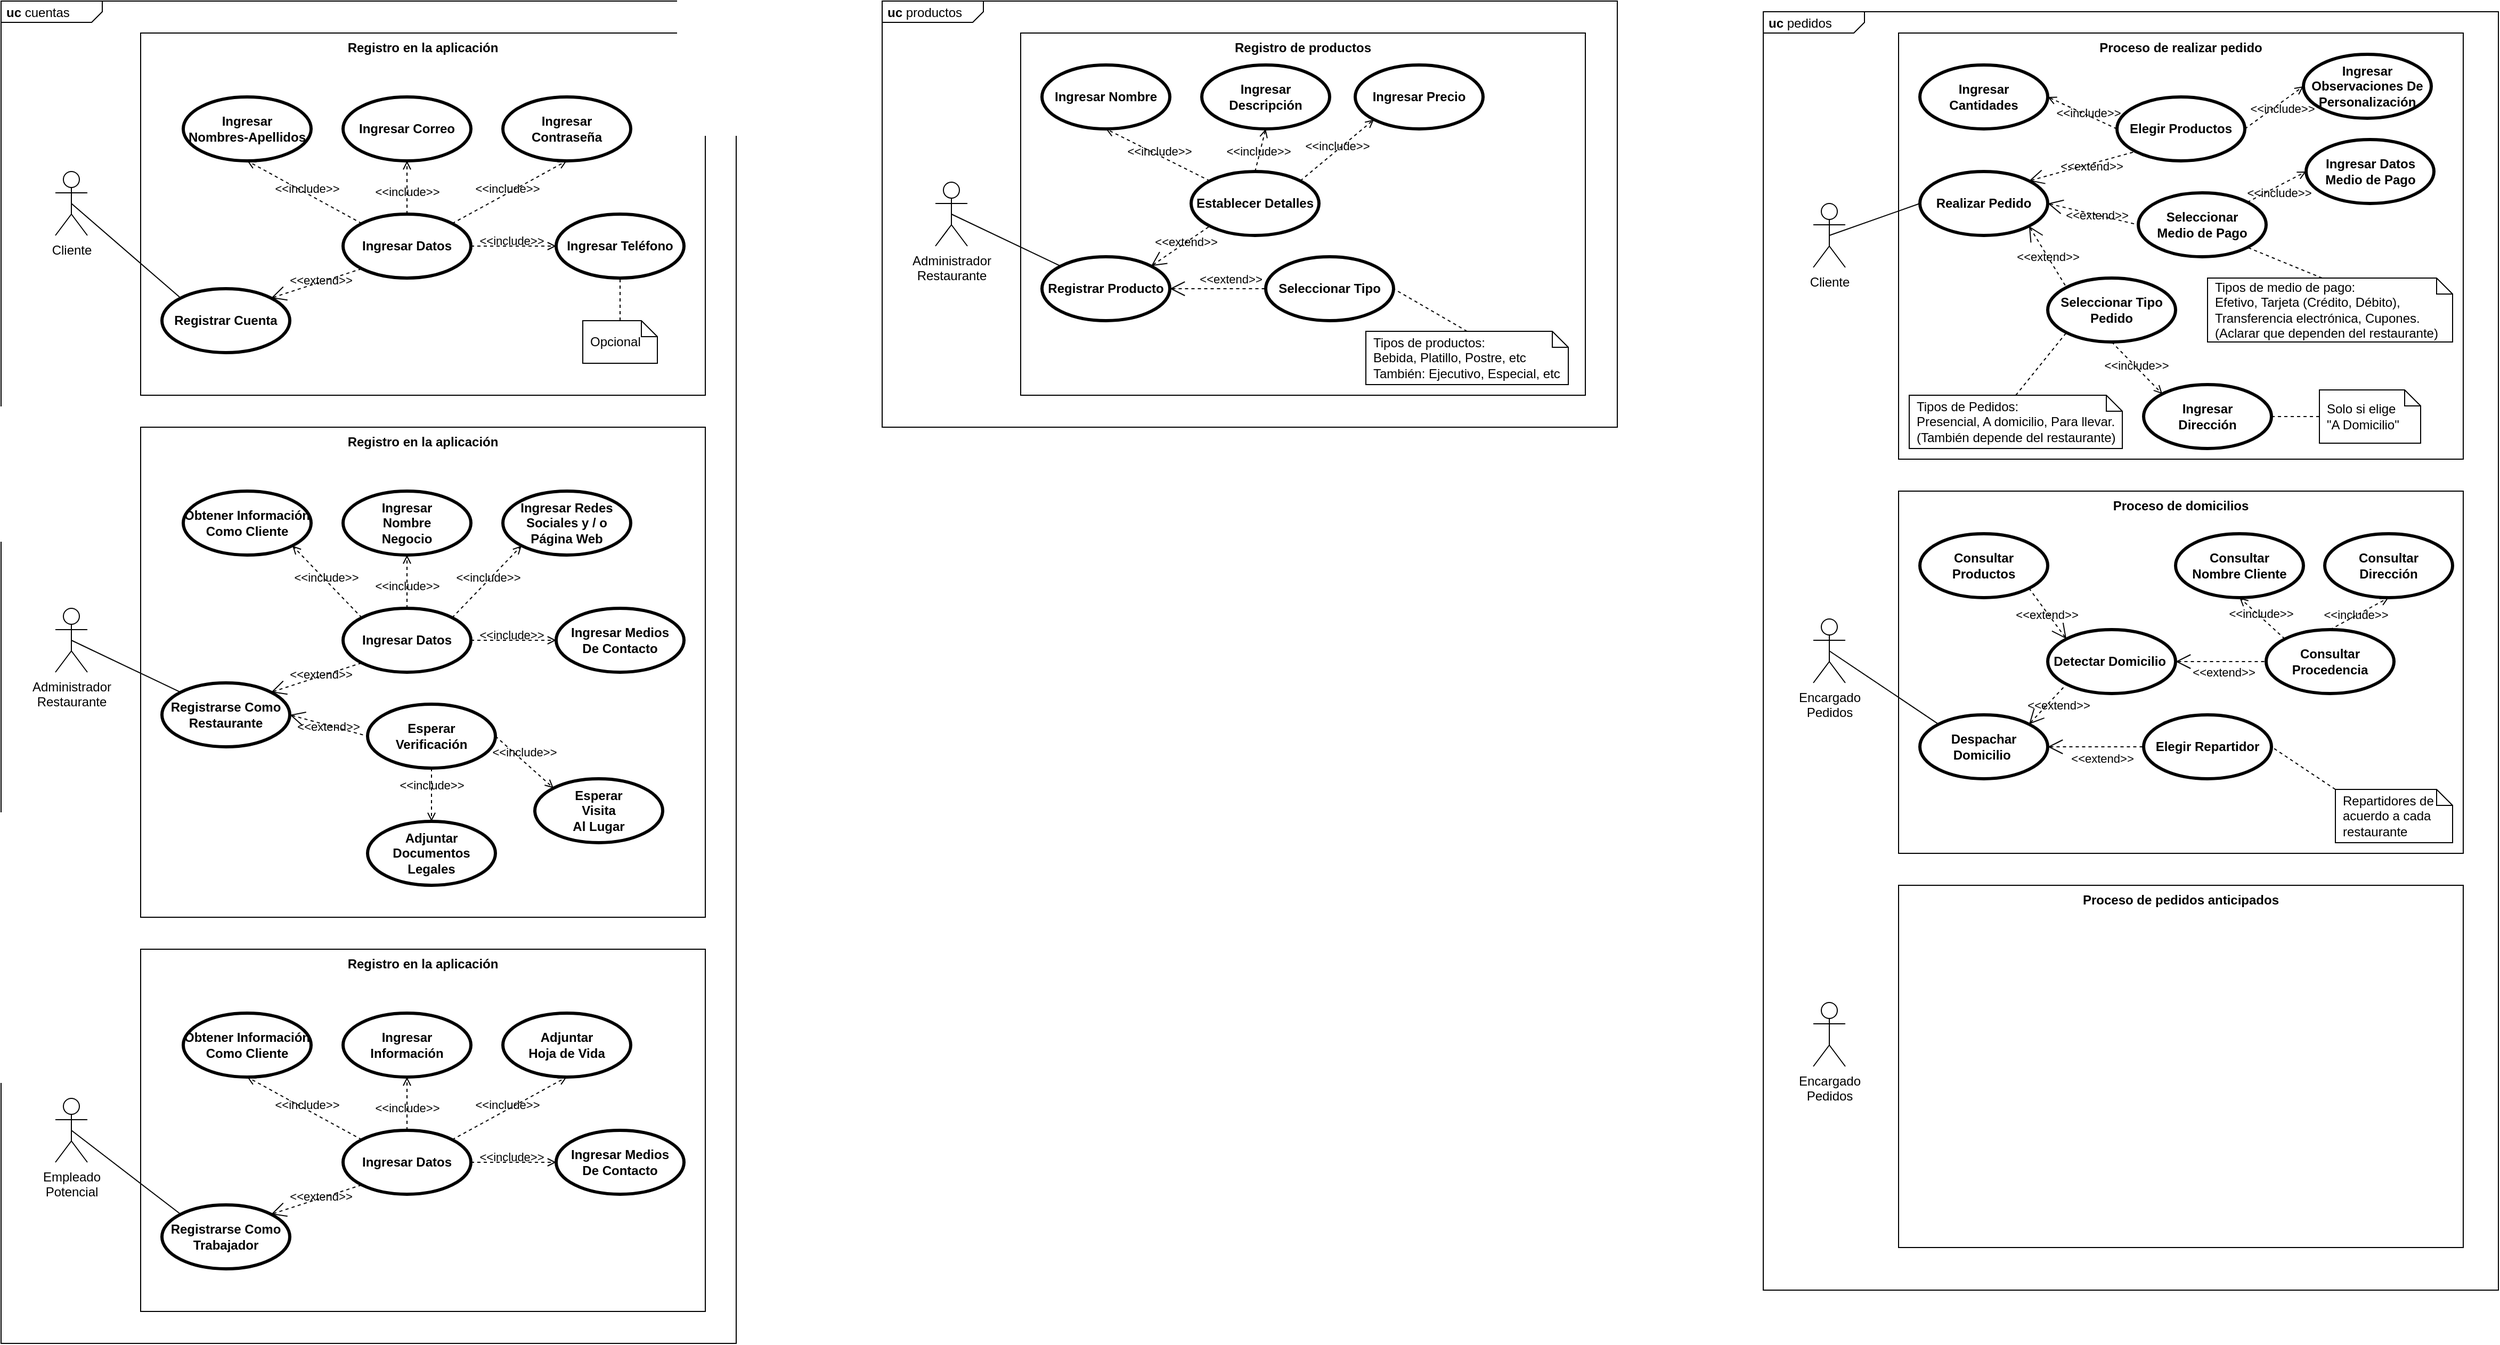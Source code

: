 <mxfile version="14.6.6" type="github">
  <diagram id="1xsWs5C1Qi4gCplDLGIl" name="Page-1">
    <mxGraphModel dx="1483" dy="783" grid="1" gridSize="10" guides="1" tooltips="1" connect="1" arrows="1" fold="1" page="1" pageScale="1" pageWidth="827" pageHeight="1169" math="0" shadow="0">
      <root>
        <mxCell id="0" />
        <mxCell id="1" parent="0" />
        <mxCell id="r5rehumyS8rX1PXewX2W-1" value="&lt;p style=&quot;margin: 0px ; margin-top: 4px ; margin-left: 5px ; text-align: left&quot;&gt;&lt;b&gt;uc&lt;/b&gt;&amp;nbsp;productos&lt;/p&gt;" style="html=1;shape=mxgraph.sysml.package;overflow=fill;labelX=95;align=left;spacingLeft=5;verticalAlign=top;spacingTop=-3;" parent="1" vertex="1">
          <mxGeometry x="896" y="80" width="690" height="400" as="geometry" />
        </mxCell>
        <mxCell id="r5rehumyS8rX1PXewX2W-2" value="Registro de productos" style="shape=rect;html=1;verticalAlign=top;fontStyle=1;whiteSpace=wrap;align=center;" parent="1" vertex="1">
          <mxGeometry x="1026" y="110" width="530" height="340" as="geometry" />
        </mxCell>
        <mxCell id="r5rehumyS8rX1PXewX2W-3" value="Administrador&lt;br&gt;Restaurante" style="shape=umlActor;html=1;verticalLabelPosition=bottom;verticalAlign=top;align=center;" parent="1" vertex="1">
          <mxGeometry x="946" y="250" width="30" height="60" as="geometry" />
        </mxCell>
        <mxCell id="r5rehumyS8rX1PXewX2W-4" value="Registrar Producto" style="shape=ellipse;html=1;strokeWidth=3;fontStyle=1;whiteSpace=wrap;align=center;perimeter=ellipsePerimeter;" parent="1" vertex="1">
          <mxGeometry x="1046" y="320" width="120" height="60" as="geometry" />
        </mxCell>
        <mxCell id="r5rehumyS8rX1PXewX2W-5" value="" style="edgeStyle=none;html=1;endArrow=none;verticalAlign=bottom;exitX=0;exitY=0;exitDx=0;exitDy=0;entryX=0.5;entryY=0.5;entryDx=0;entryDy=0;entryPerimeter=0;" parent="1" source="r5rehumyS8rX1PXewX2W-4" target="r5rehumyS8rX1PXewX2W-3" edge="1">
          <mxGeometry width="160" relative="1" as="geometry">
            <mxPoint x="1136" y="300" as="sourcePoint" />
            <mxPoint x="1296" y="300" as="targetPoint" />
          </mxGeometry>
        </mxCell>
        <mxCell id="r5rehumyS8rX1PXewX2W-6" value="Establecer Detalles" style="shape=ellipse;html=1;strokeWidth=3;fontStyle=1;whiteSpace=wrap;align=center;perimeter=ellipsePerimeter;" parent="1" vertex="1">
          <mxGeometry x="1186" y="240" width="120" height="60" as="geometry" />
        </mxCell>
        <mxCell id="r5rehumyS8rX1PXewX2W-7" value="Ingresar Nombre" style="shape=ellipse;html=1;strokeWidth=3;fontStyle=1;whiteSpace=wrap;align=center;perimeter=ellipsePerimeter;" parent="1" vertex="1">
          <mxGeometry x="1046" y="140" width="120" height="60" as="geometry" />
        </mxCell>
        <mxCell id="r5rehumyS8rX1PXewX2W-8" value="Ingresar Precio" style="shape=ellipse;html=1;strokeWidth=3;fontStyle=1;whiteSpace=wrap;align=center;perimeter=ellipsePerimeter;" parent="1" vertex="1">
          <mxGeometry x="1340" y="140" width="120" height="60" as="geometry" />
        </mxCell>
        <mxCell id="r5rehumyS8rX1PXewX2W-9" value="Ingresar&lt;br&gt;Descripción" style="shape=ellipse;html=1;strokeWidth=3;fontStyle=1;whiteSpace=wrap;align=center;perimeter=ellipsePerimeter;" parent="1" vertex="1">
          <mxGeometry x="1196" y="140" width="120" height="60" as="geometry" />
        </mxCell>
        <mxCell id="r5rehumyS8rX1PXewX2W-13" value="&amp;lt;&amp;lt;include&amp;gt;&amp;gt;" style="edgeStyle=none;html=1;endArrow=open;verticalAlign=bottom;dashed=1;labelBackgroundColor=none;entryX=0.5;entryY=1;entryDx=0;entryDy=0;exitX=0;exitY=0;exitDx=0;exitDy=0;" parent="1" source="r5rehumyS8rX1PXewX2W-6" target="r5rehumyS8rX1PXewX2W-7" edge="1">
          <mxGeometry x="-0.066" y="4" width="160" relative="1" as="geometry">
            <mxPoint x="1136" y="300" as="sourcePoint" />
            <mxPoint x="1296" y="300" as="targetPoint" />
            <mxPoint as="offset" />
          </mxGeometry>
        </mxCell>
        <mxCell id="r5rehumyS8rX1PXewX2W-14" value="&amp;lt;&amp;lt;include&amp;gt;&amp;gt;" style="edgeStyle=none;html=1;endArrow=open;verticalAlign=bottom;dashed=1;labelBackgroundColor=none;entryX=0.5;entryY=1;entryDx=0;entryDy=0;exitX=0.5;exitY=0;exitDx=0;exitDy=0;" parent="1" source="r5rehumyS8rX1PXewX2W-6" target="r5rehumyS8rX1PXewX2W-9" edge="1">
          <mxGeometry x="-0.5" width="160" relative="1" as="geometry">
            <mxPoint x="1213.574" y="258.787" as="sourcePoint" />
            <mxPoint x="1116" y="210" as="targetPoint" />
            <mxPoint as="offset" />
          </mxGeometry>
        </mxCell>
        <mxCell id="r5rehumyS8rX1PXewX2W-15" value="&amp;lt;&amp;lt;include&amp;gt;&amp;gt;" style="edgeStyle=none;html=1;endArrow=open;verticalAlign=bottom;dashed=1;labelBackgroundColor=none;exitX=1;exitY=0;exitDx=0;exitDy=0;entryX=0;entryY=1;entryDx=0;entryDy=0;" parent="1" source="r5rehumyS8rX1PXewX2W-6" target="r5rehumyS8rX1PXewX2W-8" edge="1">
          <mxGeometry x="-0.066" y="-4" width="160" relative="1" as="geometry">
            <mxPoint x="1256" y="250" as="sourcePoint" />
            <mxPoint x="1256" y="210" as="targetPoint" />
            <mxPoint as="offset" />
          </mxGeometry>
        </mxCell>
        <mxCell id="r5rehumyS8rX1PXewX2W-16" value="&amp;lt;&amp;lt;extend&amp;gt;&amp;gt;" style="edgeStyle=none;html=1;startArrow=open;endArrow=none;startSize=12;verticalAlign=bottom;dashed=1;labelBackgroundColor=none;exitX=1;exitY=0;exitDx=0;exitDy=0;entryX=0;entryY=1;entryDx=0;entryDy=0;" parent="1" source="r5rehumyS8rX1PXewX2W-4" target="r5rehumyS8rX1PXewX2W-6" edge="1">
          <mxGeometry x="0.035" y="-7" width="160" relative="1" as="geometry">
            <mxPoint x="1136" y="300" as="sourcePoint" />
            <mxPoint x="1296" y="300" as="targetPoint" />
            <mxPoint as="offset" />
          </mxGeometry>
        </mxCell>
        <mxCell id="r5rehumyS8rX1PXewX2W-17" value="Seleccionar Tipo" style="shape=ellipse;html=1;strokeWidth=3;fontStyle=1;whiteSpace=wrap;align=center;perimeter=ellipsePerimeter;" parent="1" vertex="1">
          <mxGeometry x="1256" y="320" width="120" height="60" as="geometry" />
        </mxCell>
        <mxCell id="r5rehumyS8rX1PXewX2W-20" value="Tipos de productos:&#xa;Bebida, Platillo, Postre, etc&#xa;También: Ejecutivo, Especial, etc" style="shape=note;size=15;spacingLeft=5;align=left;whiteSpace=wrap;" parent="1" vertex="1">
          <mxGeometry x="1350" y="390" width="190" height="50" as="geometry" />
        </mxCell>
        <mxCell id="r5rehumyS8rX1PXewX2W-22" value="" style="edgeStyle=none;html=1;endArrow=none;rounded=0;labelBackgroundColor=none;dashed=1;exitX=0.5;exitY=0;entryX=1;entryY=0.5;entryDx=0;entryDy=0;exitDx=0;exitDy=0;exitPerimeter=0;" parent="1" source="r5rehumyS8rX1PXewX2W-20" target="r5rehumyS8rX1PXewX2W-17" edge="1">
          <mxGeometry relative="1" as="geometry">
            <mxPoint x="1376" y="440" as="targetPoint" />
          </mxGeometry>
        </mxCell>
        <mxCell id="r5rehumyS8rX1PXewX2W-27" value="&amp;lt;&amp;lt;extend&amp;gt;&amp;gt;" style="edgeStyle=none;html=1;startArrow=open;endArrow=none;startSize=12;verticalAlign=bottom;dashed=1;labelBackgroundColor=none;exitX=1;exitY=0.5;exitDx=0;exitDy=0;entryX=0;entryY=0.5;entryDx=0;entryDy=0;" parent="1" source="r5rehumyS8rX1PXewX2W-4" target="r5rehumyS8rX1PXewX2W-17" edge="1">
          <mxGeometry x="0.25" width="160" relative="1" as="geometry">
            <mxPoint x="1136" y="300" as="sourcePoint" />
            <mxPoint x="1296" y="300" as="targetPoint" />
            <mxPoint as="offset" />
          </mxGeometry>
        </mxCell>
        <mxCell id="-RLH_IuoiYfBiZFLVVhZ-1" value="&lt;p style=&quot;margin: 0px ; margin-top: 4px ; margin-left: 5px ; text-align: left&quot;&gt;&lt;b&gt;uc&lt;/b&gt;&amp;nbsp;pedidos&lt;/p&gt;" style="html=1;shape=mxgraph.sysml.package;overflow=fill;labelX=95;align=left;spacingLeft=5;verticalAlign=top;spacingTop=-3;" parent="1" vertex="1">
          <mxGeometry x="1723" y="90" width="690" height="1200" as="geometry" />
        </mxCell>
        <mxCell id="-RLH_IuoiYfBiZFLVVhZ-2" value="Proceso de domicilios" style="shape=rect;html=1;verticalAlign=top;fontStyle=1;whiteSpace=wrap;align=center;" parent="1" vertex="1">
          <mxGeometry x="1850" y="540" width="530" height="340" as="geometry" />
        </mxCell>
        <mxCell id="-RLH_IuoiYfBiZFLVVhZ-3" value="Encargado&lt;br&gt;Pedidos" style="shape=umlActor;html=1;verticalLabelPosition=bottom;verticalAlign=top;align=center;" parent="1" vertex="1">
          <mxGeometry x="1770" y="660" width="30" height="60" as="geometry" />
        </mxCell>
        <mxCell id="-RLH_IuoiYfBiZFLVVhZ-4" value="Despachar Domicilio&amp;nbsp;" style="shape=ellipse;html=1;strokeWidth=3;fontStyle=1;whiteSpace=wrap;align=center;perimeter=ellipsePerimeter;" parent="1" vertex="1">
          <mxGeometry x="1870" y="750" width="120" height="60" as="geometry" />
        </mxCell>
        <mxCell id="-RLH_IuoiYfBiZFLVVhZ-5" value="" style="edgeStyle=none;html=1;endArrow=none;verticalAlign=bottom;exitX=0;exitY=0;exitDx=0;exitDy=0;entryX=0.5;entryY=0.5;entryDx=0;entryDy=0;entryPerimeter=0;" parent="1" source="-RLH_IuoiYfBiZFLVVhZ-4" target="-RLH_IuoiYfBiZFLVVhZ-3" edge="1">
          <mxGeometry width="160" relative="1" as="geometry">
            <mxPoint x="1960" y="730" as="sourcePoint" />
            <mxPoint x="2120" y="730" as="targetPoint" />
          </mxGeometry>
        </mxCell>
        <mxCell id="-RLH_IuoiYfBiZFLVVhZ-6" value="Consultar&lt;br&gt;Procedencia" style="shape=ellipse;html=1;strokeWidth=3;fontStyle=1;whiteSpace=wrap;align=center;perimeter=ellipsePerimeter;" parent="1" vertex="1">
          <mxGeometry x="2195" y="670" width="120" height="60" as="geometry" />
        </mxCell>
        <mxCell id="-RLH_IuoiYfBiZFLVVhZ-7" value="Consultar &lt;br&gt;Nombre Cliente" style="shape=ellipse;html=1;strokeWidth=3;fontStyle=1;whiteSpace=wrap;align=center;perimeter=ellipsePerimeter;" parent="1" vertex="1">
          <mxGeometry x="2110" y="580" width="120" height="60" as="geometry" />
        </mxCell>
        <mxCell id="-RLH_IuoiYfBiZFLVVhZ-9" value="Consultar&lt;br&gt;Dirección" style="shape=ellipse;html=1;strokeWidth=3;fontStyle=1;whiteSpace=wrap;align=center;perimeter=ellipsePerimeter;" parent="1" vertex="1">
          <mxGeometry x="2250" y="580" width="120" height="60" as="geometry" />
        </mxCell>
        <mxCell id="-RLH_IuoiYfBiZFLVVhZ-10" value="&amp;lt;&amp;lt;include&amp;gt;&amp;gt;" style="edgeStyle=none;html=1;endArrow=open;verticalAlign=bottom;dashed=1;labelBackgroundColor=none;entryX=0.5;entryY=1;entryDx=0;entryDy=0;exitX=0;exitY=0;exitDx=0;exitDy=0;" parent="1" source="-RLH_IuoiYfBiZFLVVhZ-6" target="-RLH_IuoiYfBiZFLVVhZ-7" edge="1">
          <mxGeometry x="-0.066" y="4" width="160" relative="1" as="geometry">
            <mxPoint x="1960" y="730" as="sourcePoint" />
            <mxPoint x="2120" y="730" as="targetPoint" />
            <mxPoint as="offset" />
          </mxGeometry>
        </mxCell>
        <mxCell id="-RLH_IuoiYfBiZFLVVhZ-11" value="&amp;lt;&amp;lt;include&amp;gt;&amp;gt;" style="edgeStyle=none;html=1;endArrow=open;verticalAlign=bottom;dashed=1;labelBackgroundColor=none;entryX=0.5;entryY=1;entryDx=0;entryDy=0;exitX=0.5;exitY=0;exitDx=0;exitDy=0;" parent="1" source="-RLH_IuoiYfBiZFLVVhZ-6" target="-RLH_IuoiYfBiZFLVVhZ-9" edge="1">
          <mxGeometry x="-0.232" y="-7" width="160" relative="1" as="geometry">
            <mxPoint x="2037.574" y="688.787" as="sourcePoint" />
            <mxPoint x="1940" y="640" as="targetPoint" />
            <mxPoint as="offset" />
          </mxGeometry>
        </mxCell>
        <mxCell id="-RLH_IuoiYfBiZFLVVhZ-13" value="&amp;lt;&amp;lt;extend&amp;gt;&amp;gt;" style="edgeStyle=none;html=1;startArrow=open;endArrow=none;startSize=12;verticalAlign=bottom;dashed=1;labelBackgroundColor=none;exitX=1;exitY=0.5;exitDx=0;exitDy=0;entryX=0;entryY=0.5;entryDx=0;entryDy=0;" parent="1" source="-RLH_IuoiYfBiZFLVVhZ-18" target="-RLH_IuoiYfBiZFLVVhZ-6" edge="1">
          <mxGeometry x="0.055" y="-19" width="160" relative="1" as="geometry">
            <mxPoint x="1960" y="730" as="sourcePoint" />
            <mxPoint x="2120" y="730" as="targetPoint" />
            <mxPoint as="offset" />
          </mxGeometry>
        </mxCell>
        <mxCell id="-RLH_IuoiYfBiZFLVVhZ-14" value="Elegir Repartidor" style="shape=ellipse;html=1;strokeWidth=3;fontStyle=1;whiteSpace=wrap;align=center;perimeter=ellipsePerimeter;" parent="1" vertex="1">
          <mxGeometry x="2080" y="750" width="120" height="60" as="geometry" />
        </mxCell>
        <mxCell id="-RLH_IuoiYfBiZFLVVhZ-15" value="Repartidores de &#xa;acuerdo a cada restaurante" style="shape=note;size=15;spacingLeft=5;align=left;whiteSpace=wrap;" parent="1" vertex="1">
          <mxGeometry x="2260" y="820" width="110" height="50" as="geometry" />
        </mxCell>
        <mxCell id="-RLH_IuoiYfBiZFLVVhZ-16" value="" style="edgeStyle=none;html=1;endArrow=none;rounded=0;labelBackgroundColor=none;dashed=1;exitX=0;exitY=0;entryX=1;entryY=0.5;entryDx=0;entryDy=0;exitDx=0;exitDy=0;exitPerimeter=0;" parent="1" source="-RLH_IuoiYfBiZFLVVhZ-15" target="-RLH_IuoiYfBiZFLVVhZ-14" edge="1">
          <mxGeometry relative="1" as="geometry">
            <mxPoint x="2200" y="870" as="targetPoint" />
          </mxGeometry>
        </mxCell>
        <mxCell id="-RLH_IuoiYfBiZFLVVhZ-17" value="&amp;lt;&amp;lt;extend&amp;gt;&amp;gt;" style="edgeStyle=none;html=1;startArrow=open;endArrow=none;startSize=12;verticalAlign=bottom;dashed=1;labelBackgroundColor=none;exitX=1;exitY=0.5;exitDx=0;exitDy=0;entryX=0;entryY=0.5;entryDx=0;entryDy=0;" parent="1" source="-RLH_IuoiYfBiZFLVVhZ-4" target="-RLH_IuoiYfBiZFLVVhZ-14" edge="1">
          <mxGeometry x="0.111" y="-20" width="160" relative="1" as="geometry">
            <mxPoint x="1960" y="730" as="sourcePoint" />
            <mxPoint x="2120" y="730" as="targetPoint" />
            <mxPoint x="1" as="offset" />
          </mxGeometry>
        </mxCell>
        <mxCell id="-RLH_IuoiYfBiZFLVVhZ-18" value="Detectar Domicilio&amp;nbsp;" style="shape=ellipse;html=1;strokeWidth=3;fontStyle=1;whiteSpace=wrap;align=center;perimeter=ellipsePerimeter;" parent="1" vertex="1">
          <mxGeometry x="1990" y="670" width="120" height="60" as="geometry" />
        </mxCell>
        <mxCell id="-RLH_IuoiYfBiZFLVVhZ-20" value="&amp;lt;&amp;lt;extend&amp;gt;&amp;gt;" style="edgeStyle=none;html=1;startArrow=open;endArrow=none;startSize=12;verticalAlign=bottom;dashed=1;labelBackgroundColor=none;exitX=1;exitY=0;exitDx=0;exitDy=0;entryX=0;entryY=1;entryDx=0;entryDy=0;" parent="1" source="-RLH_IuoiYfBiZFLVVhZ-4" target="-RLH_IuoiYfBiZFLVVhZ-18" edge="1">
          <mxGeometry x="-0.028" y="-14" width="160" relative="1" as="geometry">
            <mxPoint x="1860" y="680" as="sourcePoint" />
            <mxPoint x="2020" y="680" as="targetPoint" />
            <mxPoint as="offset" />
          </mxGeometry>
        </mxCell>
        <mxCell id="-RLH_IuoiYfBiZFLVVhZ-21" value="Consultar&lt;br&gt;Productos" style="shape=ellipse;html=1;strokeWidth=3;fontStyle=1;whiteSpace=wrap;align=center;perimeter=ellipsePerimeter;" parent="1" vertex="1">
          <mxGeometry x="1870" y="580" width="120" height="60" as="geometry" />
        </mxCell>
        <mxCell id="-RLH_IuoiYfBiZFLVVhZ-22" value="&amp;lt;&amp;lt;extend&amp;gt;&amp;gt;" style="edgeStyle=none;html=1;startArrow=open;endArrow=none;startSize=12;verticalAlign=bottom;dashed=1;labelBackgroundColor=none;entryX=1;entryY=1;entryDx=0;entryDy=0;exitX=0;exitY=0;exitDx=0;exitDy=0;" parent="1" source="-RLH_IuoiYfBiZFLVVhZ-18" target="-RLH_IuoiYfBiZFLVVhZ-21" edge="1">
          <mxGeometry x="-0.29" y="7" width="160" relative="1" as="geometry">
            <mxPoint x="1950" y="680" as="sourcePoint" />
            <mxPoint x="2110" y="680" as="targetPoint" />
            <mxPoint y="-1" as="offset" />
          </mxGeometry>
        </mxCell>
        <mxCell id="-RLH_IuoiYfBiZFLVVhZ-23" value="Proceso de pedidos anticipados" style="shape=rect;html=1;verticalAlign=top;fontStyle=1;whiteSpace=wrap;align=center;" parent="1" vertex="1">
          <mxGeometry x="1850" y="910" width="530" height="340" as="geometry" />
        </mxCell>
        <mxCell id="-RLH_IuoiYfBiZFLVVhZ-24" value="Encargado&lt;br&gt;Pedidos" style="shape=umlActor;html=1;verticalLabelPosition=bottom;verticalAlign=top;align=center;" parent="1" vertex="1">
          <mxGeometry x="1770" y="1020" width="30" height="60" as="geometry" />
        </mxCell>
        <mxCell id="-RLH_IuoiYfBiZFLVVhZ-43" value="&lt;p style=&quot;margin: 0px ; margin-top: 4px ; margin-left: 5px ; text-align: left&quot;&gt;&lt;b&gt;uc&lt;/b&gt;&amp;nbsp;cuentas&lt;/p&gt;" style="html=1;shape=mxgraph.sysml.package;overflow=fill;labelX=95;align=left;spacingLeft=5;verticalAlign=top;spacingTop=-3;" parent="1" vertex="1">
          <mxGeometry x="69" y="80" width="690" height="1260" as="geometry" />
        </mxCell>
        <mxCell id="-RLH_IuoiYfBiZFLVVhZ-44" value="Registro en la aplicación" style="shape=rect;html=1;verticalAlign=top;fontStyle=1;whiteSpace=wrap;align=center;" parent="1" vertex="1">
          <mxGeometry x="200" y="110" width="530" height="340" as="geometry" />
        </mxCell>
        <mxCell id="-RLH_IuoiYfBiZFLVVhZ-45" value="Cliente" style="shape=umlActor;html=1;verticalLabelPosition=bottom;verticalAlign=top;align=center;" parent="1" vertex="1">
          <mxGeometry x="120" y="240" width="30" height="60" as="geometry" />
        </mxCell>
        <mxCell id="-RLH_IuoiYfBiZFLVVhZ-46" value="Registrar Cuenta" style="shape=ellipse;html=1;strokeWidth=3;fontStyle=1;whiteSpace=wrap;align=center;perimeter=ellipsePerimeter;" parent="1" vertex="1">
          <mxGeometry x="220" y="350" width="120" height="60" as="geometry" />
        </mxCell>
        <mxCell id="-RLH_IuoiYfBiZFLVVhZ-47" value="" style="edgeStyle=none;html=1;endArrow=none;verticalAlign=bottom;exitX=0;exitY=0;exitDx=0;exitDy=0;entryX=0.5;entryY=0.5;entryDx=0;entryDy=0;entryPerimeter=0;" parent="1" source="-RLH_IuoiYfBiZFLVVhZ-46" target="-RLH_IuoiYfBiZFLVVhZ-45" edge="1">
          <mxGeometry width="160" relative="1" as="geometry">
            <mxPoint x="310" y="300" as="sourcePoint" />
            <mxPoint x="470" y="300" as="targetPoint" />
          </mxGeometry>
        </mxCell>
        <mxCell id="-RLH_IuoiYfBiZFLVVhZ-48" value="Ingresar Datos" style="shape=ellipse;html=1;strokeWidth=3;fontStyle=1;whiteSpace=wrap;align=center;perimeter=ellipsePerimeter;" parent="1" vertex="1">
          <mxGeometry x="390" y="280" width="120" height="60" as="geometry" />
        </mxCell>
        <mxCell id="-RLH_IuoiYfBiZFLVVhZ-49" value="Ingresar &lt;br&gt;Nombres-Apellidos" style="shape=ellipse;html=1;strokeWidth=3;fontStyle=1;whiteSpace=wrap;align=center;perimeter=ellipsePerimeter;" parent="1" vertex="1">
          <mxGeometry x="240" y="170" width="120" height="60" as="geometry" />
        </mxCell>
        <mxCell id="-RLH_IuoiYfBiZFLVVhZ-50" value="Ingresar&lt;br&gt;Contraseña" style="shape=ellipse;html=1;strokeWidth=3;fontStyle=1;whiteSpace=wrap;align=center;perimeter=ellipsePerimeter;" parent="1" vertex="1">
          <mxGeometry x="540" y="170" width="120" height="60" as="geometry" />
        </mxCell>
        <mxCell id="-RLH_IuoiYfBiZFLVVhZ-51" value="Ingresar Correo" style="shape=ellipse;html=1;strokeWidth=3;fontStyle=1;whiteSpace=wrap;align=center;perimeter=ellipsePerimeter;" parent="1" vertex="1">
          <mxGeometry x="390" y="170" width="120" height="60" as="geometry" />
        </mxCell>
        <mxCell id="-RLH_IuoiYfBiZFLVVhZ-52" value="&amp;lt;&amp;lt;include&amp;gt;&amp;gt;" style="edgeStyle=none;html=1;endArrow=open;verticalAlign=bottom;dashed=1;labelBackgroundColor=none;entryX=0.5;entryY=1;entryDx=0;entryDy=0;exitX=0;exitY=0;exitDx=0;exitDy=0;" parent="1" source="-RLH_IuoiYfBiZFLVVhZ-48" target="-RLH_IuoiYfBiZFLVVhZ-49" edge="1">
          <mxGeometry x="-0.066" y="4" width="160" relative="1" as="geometry">
            <mxPoint x="310" y="300" as="sourcePoint" />
            <mxPoint x="470" y="300" as="targetPoint" />
            <mxPoint as="offset" />
          </mxGeometry>
        </mxCell>
        <mxCell id="-RLH_IuoiYfBiZFLVVhZ-53" value="&amp;lt;&amp;lt;include&amp;gt;&amp;gt;" style="edgeStyle=none;html=1;endArrow=open;verticalAlign=bottom;dashed=1;labelBackgroundColor=none;entryX=0.5;entryY=1;entryDx=0;entryDy=0;exitX=0.5;exitY=0;exitDx=0;exitDy=0;" parent="1" source="-RLH_IuoiYfBiZFLVVhZ-48" target="-RLH_IuoiYfBiZFLVVhZ-51" edge="1">
          <mxGeometry x="-0.5" width="160" relative="1" as="geometry">
            <mxPoint x="387.574" y="258.787" as="sourcePoint" />
            <mxPoint x="290" y="210" as="targetPoint" />
            <mxPoint as="offset" />
          </mxGeometry>
        </mxCell>
        <mxCell id="-RLH_IuoiYfBiZFLVVhZ-54" value="&amp;lt;&amp;lt;include&amp;gt;&amp;gt;" style="edgeStyle=none;html=1;endArrow=open;verticalAlign=bottom;dashed=1;labelBackgroundColor=none;exitX=1;exitY=0;exitDx=0;exitDy=0;entryX=0.5;entryY=1;entryDx=0;entryDy=0;" parent="1" source="-RLH_IuoiYfBiZFLVVhZ-48" target="-RLH_IuoiYfBiZFLVVhZ-50" edge="1">
          <mxGeometry x="-0.066" y="-4" width="160" relative="1" as="geometry">
            <mxPoint x="430" y="250" as="sourcePoint" />
            <mxPoint x="430" y="210" as="targetPoint" />
            <mxPoint as="offset" />
          </mxGeometry>
        </mxCell>
        <mxCell id="-RLH_IuoiYfBiZFLVVhZ-55" value="&amp;lt;&amp;lt;extend&amp;gt;&amp;gt;" style="edgeStyle=none;html=1;startArrow=open;endArrow=none;startSize=12;verticalAlign=bottom;dashed=1;labelBackgroundColor=none;exitX=1;exitY=0;exitDx=0;exitDy=0;entryX=0;entryY=1;entryDx=0;entryDy=0;" parent="1" source="-RLH_IuoiYfBiZFLVVhZ-46" target="-RLH_IuoiYfBiZFLVVhZ-48" edge="1">
          <mxGeometry x="0.035" y="-7" width="160" relative="1" as="geometry">
            <mxPoint x="310" y="300" as="sourcePoint" />
            <mxPoint x="470" y="300" as="targetPoint" />
            <mxPoint as="offset" />
          </mxGeometry>
        </mxCell>
        <mxCell id="-RLH_IuoiYfBiZFLVVhZ-60" value="Ingresar Teléfono" style="shape=ellipse;html=1;strokeWidth=3;fontStyle=1;whiteSpace=wrap;align=center;perimeter=ellipsePerimeter;" parent="1" vertex="1">
          <mxGeometry x="590" y="280" width="120" height="60" as="geometry" />
        </mxCell>
        <mxCell id="-RLH_IuoiYfBiZFLVVhZ-61" value="&amp;lt;&amp;lt;include&amp;gt;&amp;gt;" style="edgeStyle=none;html=1;endArrow=open;verticalAlign=bottom;dashed=1;labelBackgroundColor=none;exitX=1;exitY=0.5;exitDx=0;exitDy=0;entryX=0;entryY=0.5;entryDx=0;entryDy=0;" parent="1" source="-RLH_IuoiYfBiZFLVVhZ-48" target="-RLH_IuoiYfBiZFLVVhZ-60" edge="1">
          <mxGeometry x="-0.066" y="-4" width="160" relative="1" as="geometry">
            <mxPoint x="519.996" y="399.997" as="sourcePoint" />
            <mxPoint x="457.57" y="321.21" as="targetPoint" />
            <mxPoint as="offset" />
          </mxGeometry>
        </mxCell>
        <mxCell id="-RLH_IuoiYfBiZFLVVhZ-62" value="Registro en la aplicación" style="shape=rect;html=1;verticalAlign=top;fontStyle=1;whiteSpace=wrap;align=center;" parent="1" vertex="1">
          <mxGeometry x="200" y="480" width="530" height="460" as="geometry" />
        </mxCell>
        <mxCell id="-RLH_IuoiYfBiZFLVVhZ-63" value="Administrador&lt;br&gt;Restaurante" style="shape=umlActor;html=1;verticalLabelPosition=bottom;verticalAlign=top;align=center;" parent="1" vertex="1">
          <mxGeometry x="120" y="650" width="30" height="60" as="geometry" />
        </mxCell>
        <mxCell id="-RLH_IuoiYfBiZFLVVhZ-64" value="Registrarse Como&lt;br&gt;Restaurante" style="shape=ellipse;html=1;strokeWidth=3;fontStyle=1;whiteSpace=wrap;align=center;perimeter=ellipsePerimeter;" parent="1" vertex="1">
          <mxGeometry x="220" y="720" width="120" height="60" as="geometry" />
        </mxCell>
        <mxCell id="-RLH_IuoiYfBiZFLVVhZ-65" value="" style="edgeStyle=none;html=1;endArrow=none;verticalAlign=bottom;exitX=0;exitY=0;exitDx=0;exitDy=0;entryX=0.5;entryY=0.5;entryDx=0;entryDy=0;entryPerimeter=0;" parent="1" source="-RLH_IuoiYfBiZFLVVhZ-64" target="-RLH_IuoiYfBiZFLVVhZ-63" edge="1">
          <mxGeometry width="160" relative="1" as="geometry">
            <mxPoint x="310" y="670" as="sourcePoint" />
            <mxPoint x="470" y="670" as="targetPoint" />
          </mxGeometry>
        </mxCell>
        <mxCell id="-RLH_IuoiYfBiZFLVVhZ-66" value="Ingresar Datos" style="shape=ellipse;html=1;strokeWidth=3;fontStyle=1;whiteSpace=wrap;align=center;perimeter=ellipsePerimeter;" parent="1" vertex="1">
          <mxGeometry x="390" y="650" width="120" height="60" as="geometry" />
        </mxCell>
        <mxCell id="-RLH_IuoiYfBiZFLVVhZ-67" value="Obtener Información&lt;br&gt;Como Cliente" style="shape=ellipse;html=1;strokeWidth=3;fontStyle=1;whiteSpace=wrap;align=center;perimeter=ellipsePerimeter;" parent="1" vertex="1">
          <mxGeometry x="240" y="540" width="120" height="60" as="geometry" />
        </mxCell>
        <mxCell id="-RLH_IuoiYfBiZFLVVhZ-68" value="Ingresar Redes Sociales y / o&lt;br&gt;Página Web" style="shape=ellipse;html=1;strokeWidth=3;fontStyle=1;whiteSpace=wrap;align=center;perimeter=ellipsePerimeter;" parent="1" vertex="1">
          <mxGeometry x="540" y="540" width="120" height="60" as="geometry" />
        </mxCell>
        <mxCell id="-RLH_IuoiYfBiZFLVVhZ-70" value="&amp;lt;&amp;lt;include&amp;gt;&amp;gt;" style="edgeStyle=none;html=1;endArrow=open;verticalAlign=bottom;dashed=1;labelBackgroundColor=none;entryX=1;entryY=1;entryDx=0;entryDy=0;exitX=0;exitY=0;exitDx=0;exitDy=0;" parent="1" source="-RLH_IuoiYfBiZFLVVhZ-66" target="-RLH_IuoiYfBiZFLVVhZ-67" edge="1">
          <mxGeometry x="-0.066" y="4" width="160" relative="1" as="geometry">
            <mxPoint x="310" y="670" as="sourcePoint" />
            <mxPoint x="470" y="670" as="targetPoint" />
            <mxPoint as="offset" />
          </mxGeometry>
        </mxCell>
        <mxCell id="-RLH_IuoiYfBiZFLVVhZ-71" value="&amp;lt;&amp;lt;include&amp;gt;&amp;gt;" style="edgeStyle=none;html=1;endArrow=open;verticalAlign=bottom;dashed=1;labelBackgroundColor=none;entryX=0.5;entryY=1;entryDx=0;entryDy=0;exitX=0.5;exitY=0;exitDx=0;exitDy=0;" parent="1" source="-RLH_IuoiYfBiZFLVVhZ-66" target="pjJrgI3MQ-hdJMZlSKrB-21" edge="1">
          <mxGeometry x="-0.5" width="160" relative="1" as="geometry">
            <mxPoint x="387.574" y="628.787" as="sourcePoint" />
            <mxPoint x="450" y="600" as="targetPoint" />
            <mxPoint as="offset" />
          </mxGeometry>
        </mxCell>
        <mxCell id="-RLH_IuoiYfBiZFLVVhZ-72" value="&amp;lt;&amp;lt;include&amp;gt;&amp;gt;" style="edgeStyle=none;html=1;endArrow=open;verticalAlign=bottom;dashed=1;labelBackgroundColor=none;exitX=1;exitY=0;exitDx=0;exitDy=0;entryX=0;entryY=1;entryDx=0;entryDy=0;" parent="1" source="-RLH_IuoiYfBiZFLVVhZ-66" target="-RLH_IuoiYfBiZFLVVhZ-68" edge="1">
          <mxGeometry x="-0.066" y="-4" width="160" relative="1" as="geometry">
            <mxPoint x="430" y="620" as="sourcePoint" />
            <mxPoint x="430" y="580" as="targetPoint" />
            <mxPoint as="offset" />
          </mxGeometry>
        </mxCell>
        <mxCell id="-RLH_IuoiYfBiZFLVVhZ-73" value="&amp;lt;&amp;lt;extend&amp;gt;&amp;gt;" style="edgeStyle=none;html=1;startArrow=open;endArrow=none;startSize=12;verticalAlign=bottom;dashed=1;labelBackgroundColor=none;exitX=1;exitY=0;exitDx=0;exitDy=0;entryX=0;entryY=1;entryDx=0;entryDy=0;" parent="1" source="-RLH_IuoiYfBiZFLVVhZ-64" target="-RLH_IuoiYfBiZFLVVhZ-66" edge="1">
          <mxGeometry x="0.035" y="-7" width="160" relative="1" as="geometry">
            <mxPoint x="310" y="670" as="sourcePoint" />
            <mxPoint x="470" y="670" as="targetPoint" />
            <mxPoint as="offset" />
          </mxGeometry>
        </mxCell>
        <mxCell id="-RLH_IuoiYfBiZFLVVhZ-74" value="Ingresar Medios&lt;br&gt;De Contacto" style="shape=ellipse;html=1;strokeWidth=3;fontStyle=1;whiteSpace=wrap;align=center;perimeter=ellipsePerimeter;" parent="1" vertex="1">
          <mxGeometry x="590" y="650" width="120" height="60" as="geometry" />
        </mxCell>
        <mxCell id="-RLH_IuoiYfBiZFLVVhZ-75" value="&amp;lt;&amp;lt;include&amp;gt;&amp;gt;" style="edgeStyle=none;html=1;endArrow=open;verticalAlign=bottom;dashed=1;labelBackgroundColor=none;exitX=1;exitY=0.5;exitDx=0;exitDy=0;entryX=0;entryY=0.5;entryDx=0;entryDy=0;" parent="1" source="-RLH_IuoiYfBiZFLVVhZ-66" target="-RLH_IuoiYfBiZFLVVhZ-74" edge="1">
          <mxGeometry x="-0.066" y="-4" width="160" relative="1" as="geometry">
            <mxPoint x="519.996" y="769.997" as="sourcePoint" />
            <mxPoint x="457.57" y="691.21" as="targetPoint" />
            <mxPoint as="offset" />
          </mxGeometry>
        </mxCell>
        <mxCell id="-RLH_IuoiYfBiZFLVVhZ-79" value="Esperar&lt;br&gt;Verificación" style="shape=ellipse;html=1;strokeWidth=3;fontStyle=1;whiteSpace=wrap;align=center;perimeter=ellipsePerimeter;" parent="1" vertex="1">
          <mxGeometry x="413" y="740" width="120" height="60" as="geometry" />
        </mxCell>
        <mxCell id="-RLH_IuoiYfBiZFLVVhZ-80" value="&amp;lt;&amp;lt;extend&amp;gt;&amp;gt;" style="edgeStyle=none;html=1;startArrow=open;endArrow=none;startSize=12;verticalAlign=bottom;dashed=1;labelBackgroundColor=none;exitX=1;exitY=0.5;exitDx=0;exitDy=0;entryX=0;entryY=0.5;entryDx=0;entryDy=0;" parent="1" source="-RLH_IuoiYfBiZFLVVhZ-64" target="-RLH_IuoiYfBiZFLVVhZ-79" edge="1">
          <mxGeometry x="0.059" y="-10" width="160" relative="1" as="geometry">
            <mxPoint x="322.844" y="808.998" as="sourcePoint" />
            <mxPoint x="470" y="750" as="targetPoint" />
            <mxPoint as="offset" />
          </mxGeometry>
        </mxCell>
        <mxCell id="-RLH_IuoiYfBiZFLVVhZ-81" value="Adjuntar&lt;br&gt;Documentos&lt;br&gt;Legales" style="shape=ellipse;html=1;strokeWidth=3;fontStyle=1;whiteSpace=wrap;align=center;perimeter=ellipsePerimeter;" parent="1" vertex="1">
          <mxGeometry x="413" y="850" width="120" height="60" as="geometry" />
        </mxCell>
        <mxCell id="-RLH_IuoiYfBiZFLVVhZ-83" value="Esperar&lt;br&gt;Visita&lt;br&gt;Al Lugar" style="shape=ellipse;html=1;strokeWidth=3;fontStyle=1;whiteSpace=wrap;align=center;perimeter=ellipsePerimeter;" parent="1" vertex="1">
          <mxGeometry x="570" y="810" width="120" height="60" as="geometry" />
        </mxCell>
        <mxCell id="-RLH_IuoiYfBiZFLVVhZ-85" value="Proceso de realizar pedido" style="shape=rect;html=1;verticalAlign=top;fontStyle=1;whiteSpace=wrap;align=center;" parent="1" vertex="1">
          <mxGeometry x="1850" y="110" width="530" height="400" as="geometry" />
        </mxCell>
        <mxCell id="-RLH_IuoiYfBiZFLVVhZ-86" value="Cliente" style="shape=umlActor;html=1;verticalLabelPosition=bottom;verticalAlign=top;align=center;" parent="1" vertex="1">
          <mxGeometry x="1770" y="270" width="30" height="60" as="geometry" />
        </mxCell>
        <mxCell id="-RLH_IuoiYfBiZFLVVhZ-87" value="Realizar Pedido" style="shape=ellipse;html=1;strokeWidth=3;fontStyle=1;whiteSpace=wrap;align=center;perimeter=ellipsePerimeter;" parent="1" vertex="1">
          <mxGeometry x="1870" y="240" width="120" height="60" as="geometry" />
        </mxCell>
        <mxCell id="-RLH_IuoiYfBiZFLVVhZ-88" value="" style="edgeStyle=none;html=1;endArrow=none;verticalAlign=bottom;exitX=0.5;exitY=0.5;exitDx=0;exitDy=0;exitPerimeter=0;entryX=0;entryY=0.5;entryDx=0;entryDy=0;" parent="1" source="-RLH_IuoiYfBiZFLVVhZ-86" target="-RLH_IuoiYfBiZFLVVhZ-87" edge="1">
          <mxGeometry width="160" relative="1" as="geometry">
            <mxPoint x="1990" y="420" as="sourcePoint" />
            <mxPoint x="2150" y="420" as="targetPoint" />
          </mxGeometry>
        </mxCell>
        <mxCell id="-RLH_IuoiYfBiZFLVVhZ-90" value="Elegir Productos" style="shape=ellipse;html=1;strokeWidth=3;fontStyle=1;whiteSpace=wrap;align=center;perimeter=ellipsePerimeter;" parent="1" vertex="1">
          <mxGeometry x="2055" y="170" width="120" height="60" as="geometry" />
        </mxCell>
        <mxCell id="-RLH_IuoiYfBiZFLVVhZ-91" value="Ingresar &lt;br&gt;Cantidades" style="shape=ellipse;html=1;strokeWidth=3;fontStyle=1;whiteSpace=wrap;align=center;perimeter=ellipsePerimeter;" parent="1" vertex="1">
          <mxGeometry x="1870" y="140" width="120" height="60" as="geometry" />
        </mxCell>
        <mxCell id="-RLH_IuoiYfBiZFLVVhZ-93" value="&amp;lt;&amp;lt;extend&amp;gt;&amp;gt;" style="edgeStyle=none;html=1;startArrow=open;endArrow=none;startSize=12;verticalAlign=bottom;dashed=1;labelBackgroundColor=none;entryX=0;entryY=1;entryDx=0;entryDy=0;exitX=1;exitY=0;exitDx=0;exitDy=0;" parent="1" source="-RLH_IuoiYfBiZFLVVhZ-87" target="-RLH_IuoiYfBiZFLVVhZ-90" edge="1">
          <mxGeometry x="0.106" y="-11" width="160" relative="1" as="geometry">
            <mxPoint x="1850" y="300" as="sourcePoint" />
            <mxPoint x="2010" y="300" as="targetPoint" />
            <mxPoint as="offset" />
          </mxGeometry>
        </mxCell>
        <mxCell id="-RLH_IuoiYfBiZFLVVhZ-94" value="&amp;lt;&amp;lt;include&amp;gt;&amp;gt;" style="edgeStyle=none;html=1;endArrow=open;verticalAlign=bottom;dashed=1;labelBackgroundColor=none;entryX=1;entryY=0.5;entryDx=0;entryDy=0;exitX=0;exitY=0.5;exitDx=0;exitDy=0;" parent="1" source="-RLH_IuoiYfBiZFLVVhZ-90" target="-RLH_IuoiYfBiZFLVVhZ-91" edge="1">
          <mxGeometry x="-0.252" y="6" width="160" relative="1" as="geometry">
            <mxPoint x="1850" y="180" as="sourcePoint" />
            <mxPoint x="2010" y="180" as="targetPoint" />
            <mxPoint as="offset" />
          </mxGeometry>
        </mxCell>
        <mxCell id="-RLH_IuoiYfBiZFLVVhZ-95" value="&amp;lt;&amp;lt;extend&amp;gt;&amp;gt;" style="edgeStyle=none;html=1;startArrow=open;endArrow=none;startSize=12;verticalAlign=bottom;dashed=1;labelBackgroundColor=none;exitX=1;exitY=0.5;exitDx=0;exitDy=0;entryX=0;entryY=0.5;entryDx=0;entryDy=0;" parent="1" source="-RLH_IuoiYfBiZFLVVhZ-87" target="-RLH_IuoiYfBiZFLVVhZ-96" edge="1">
          <mxGeometry x="0.12" y="-9" width="160" relative="1" as="geometry">
            <mxPoint x="1850" y="180" as="sourcePoint" />
            <mxPoint x="2010" y="180" as="targetPoint" />
            <mxPoint as="offset" />
          </mxGeometry>
        </mxCell>
        <mxCell id="-RLH_IuoiYfBiZFLVVhZ-96" value="Seleccionar&lt;br&gt;Medio de Pago" style="shape=ellipse;html=1;strokeWidth=3;fontStyle=1;whiteSpace=wrap;align=center;perimeter=ellipsePerimeter;" parent="1" vertex="1">
          <mxGeometry x="2075" y="260" width="120" height="60" as="geometry" />
        </mxCell>
        <mxCell id="-RLH_IuoiYfBiZFLVVhZ-97" value="Ingresar Datos&lt;br&gt;Medio de Pago" style="shape=ellipse;html=1;strokeWidth=3;fontStyle=1;whiteSpace=wrap;align=center;perimeter=ellipsePerimeter;" parent="1" vertex="1">
          <mxGeometry x="2232.5" y="210" width="120" height="60" as="geometry" />
        </mxCell>
        <mxCell id="-RLH_IuoiYfBiZFLVVhZ-98" value="&amp;lt;&amp;lt;include&amp;gt;&amp;gt;" style="edgeStyle=none;html=1;endArrow=open;verticalAlign=bottom;dashed=1;labelBackgroundColor=none;exitX=1;exitY=0;exitDx=0;exitDy=0;entryX=0;entryY=0.5;entryDx=0;entryDy=0;" parent="1" source="-RLH_IuoiYfBiZFLVVhZ-96" target="-RLH_IuoiYfBiZFLVVhZ-97" edge="1">
          <mxGeometry x="-0.184" y="-14" width="160" relative="1" as="geometry">
            <mxPoint x="1950" y="290" as="sourcePoint" />
            <mxPoint x="2240" y="250" as="targetPoint" />
            <mxPoint as="offset" />
          </mxGeometry>
        </mxCell>
        <mxCell id="-RLH_IuoiYfBiZFLVVhZ-99" value="Tipos de medio de pago:&#xa;Efetivo, Tarjeta (Crédito, Débito), &#xa;Transferencia electrónica, Cupones.&#xa;(Aclarar que dependen del restaurante)" style="shape=note;size=15;spacingLeft=5;align=left;whiteSpace=wrap;" parent="1" vertex="1">
          <mxGeometry x="2140" y="340" width="230" height="60" as="geometry" />
        </mxCell>
        <mxCell id="-RLH_IuoiYfBiZFLVVhZ-101" value="" style="edgeStyle=none;html=1;endArrow=none;rounded=0;labelBackgroundColor=none;dashed=1;exitX=0;exitY=0;entryX=1;entryY=1;entryDx=0;entryDy=0;exitDx=107.5;exitDy=0;exitPerimeter=0;" parent="1" source="-RLH_IuoiYfBiZFLVVhZ-99" target="-RLH_IuoiYfBiZFLVVhZ-96" edge="1">
          <mxGeometry relative="1" as="geometry">
            <mxPoint x="2000" y="330" as="targetPoint" />
          </mxGeometry>
        </mxCell>
        <mxCell id="-RLH_IuoiYfBiZFLVVhZ-102" value="Ingresar&lt;br&gt;Observaciones De&lt;br&gt;Personalización" style="shape=ellipse;html=1;strokeWidth=3;fontStyle=1;whiteSpace=wrap;align=center;perimeter=ellipsePerimeter;" parent="1" vertex="1">
          <mxGeometry x="2230" y="130" width="120" height="60" as="geometry" />
        </mxCell>
        <mxCell id="-RLH_IuoiYfBiZFLVVhZ-104" value="Seleccionar Tipo&lt;br&gt;Pedido" style="shape=ellipse;html=1;strokeWidth=3;fontStyle=1;whiteSpace=wrap;align=center;perimeter=ellipsePerimeter;" parent="1" vertex="1">
          <mxGeometry x="1990" y="340" width="120" height="60" as="geometry" />
        </mxCell>
        <mxCell id="-RLH_IuoiYfBiZFLVVhZ-108" value="Tipos de Pedidos:&#xa;Presencial, A domicilio, Para llevar.&#xa;(También depende del restaurante)" style="shape=note;size=15;spacingLeft=5;align=left;whiteSpace=wrap;" parent="1" vertex="1">
          <mxGeometry x="1860" y="450" width="200" height="50" as="geometry" />
        </mxCell>
        <mxCell id="-RLH_IuoiYfBiZFLVVhZ-110" value="" style="edgeStyle=none;html=1;endArrow=none;rounded=0;labelBackgroundColor=none;dashed=1;exitX=0.5;exitY=0;exitDx=0;exitDy=0;exitPerimeter=0;entryX=0;entryY=1;entryDx=0;entryDy=0;" parent="1" source="-RLH_IuoiYfBiZFLVVhZ-108" target="-RLH_IuoiYfBiZFLVVhZ-104" edge="1">
          <mxGeometry relative="1" as="geometry">
            <mxPoint x="2140" y="400" as="targetPoint" />
          </mxGeometry>
        </mxCell>
        <mxCell id="-RLH_IuoiYfBiZFLVVhZ-111" value="&amp;lt;&amp;lt;include&amp;gt;&amp;gt;" style="edgeStyle=none;html=1;endArrow=open;verticalAlign=bottom;dashed=1;labelBackgroundColor=none;entryX=0;entryY=0.5;entryDx=0;entryDy=0;exitX=1;exitY=0.5;exitDx=0;exitDy=0;" parent="1" source="-RLH_IuoiYfBiZFLVVhZ-90" target="-RLH_IuoiYfBiZFLVVhZ-102" edge="1">
          <mxGeometry x="0.005" y="-12" width="160" relative="1" as="geometry">
            <mxPoint x="2065" y="210" as="sourcePoint" />
            <mxPoint x="2010" y="180" as="targetPoint" />
            <mxPoint as="offset" />
          </mxGeometry>
        </mxCell>
        <mxCell id="-RLH_IuoiYfBiZFLVVhZ-112" value="Opcional" style="shape=note;size=15;spacingLeft=5;align=left;whiteSpace=wrap;" parent="1" vertex="1">
          <mxGeometry x="615" y="380" width="70" height="40" as="geometry" />
        </mxCell>
        <mxCell id="-RLH_IuoiYfBiZFLVVhZ-114" value="" style="edgeStyle=none;html=1;endArrow=none;rounded=0;labelBackgroundColor=none;dashed=1;exitX=0.5;exitY=0;entryX=0.5;entryY=1;entryDx=0;entryDy=0;exitDx=0;exitDy=0;exitPerimeter=0;" parent="1" source="-RLH_IuoiYfBiZFLVVhZ-112" target="-RLH_IuoiYfBiZFLVVhZ-60" edge="1">
          <mxGeometry relative="1" as="geometry">
            <mxPoint x="700" y="380" as="targetPoint" />
          </mxGeometry>
        </mxCell>
        <mxCell id="-RLH_IuoiYfBiZFLVVhZ-115" value="Ingresar&lt;br&gt;Dirección" style="shape=ellipse;html=1;strokeWidth=3;fontStyle=1;whiteSpace=wrap;align=center;perimeter=ellipsePerimeter;" parent="1" vertex="1">
          <mxGeometry x="2080" y="440" width="120" height="60" as="geometry" />
        </mxCell>
        <mxCell id="-RLH_IuoiYfBiZFLVVhZ-116" value="&amp;lt;&amp;lt;include&amp;gt;&amp;gt;" style="edgeStyle=none;html=1;endArrow=open;verticalAlign=bottom;dashed=1;labelBackgroundColor=none;entryX=0;entryY=0;entryDx=0;entryDy=0;exitX=0.5;exitY=1;exitDx=0;exitDy=0;" parent="1" source="-RLH_IuoiYfBiZFLVVhZ-104" target="-RLH_IuoiYfBiZFLVVhZ-115" edge="1">
          <mxGeometry x="0.12" y="-5" width="160" relative="1" as="geometry">
            <mxPoint x="1890" y="340" as="sourcePoint" />
            <mxPoint x="2050" y="340" as="targetPoint" />
            <mxPoint as="offset" />
          </mxGeometry>
        </mxCell>
        <mxCell id="-RLH_IuoiYfBiZFLVVhZ-117" value="Solo si elige &#xa;&quot;A Domicilio&quot;" style="shape=note;size=15;spacingLeft=5;align=left;whiteSpace=wrap;" parent="1" vertex="1">
          <mxGeometry x="2245" y="445" width="95" height="50" as="geometry" />
        </mxCell>
        <mxCell id="-RLH_IuoiYfBiZFLVVhZ-119" value="" style="edgeStyle=none;html=1;endArrow=none;rounded=0;labelBackgroundColor=none;dashed=1;entryX=0;entryY=0.5;entryDx=0;entryDy=0;entryPerimeter=0;exitX=1;exitY=0.5;exitDx=0;exitDy=0;" parent="1" source="-RLH_IuoiYfBiZFLVVhZ-115" target="-RLH_IuoiYfBiZFLVVhZ-117" edge="1">
          <mxGeometry relative="1" as="geometry">
            <mxPoint x="2035.156" y="401.002" as="targetPoint" />
            <mxPoint x="2200" y="475" as="sourcePoint" />
          </mxGeometry>
        </mxCell>
        <mxCell id="-RLH_IuoiYfBiZFLVVhZ-105" value="&amp;lt;&amp;lt;extend&amp;gt;&amp;gt;" style="edgeStyle=none;startArrow=open;endArrow=none;startSize=12;verticalAlign=middle;dashed=1;labelBackgroundColor=none;exitX=1;exitY=1;exitDx=0;exitDy=0;entryX=0;entryY=0;entryDx=0;entryDy=0;backgroundOutline=0;metaEdit=0;shadow=0;sketch=0;labelBorderColor=none;horizontal=1;labelPosition=center;verticalLabelPosition=middle;align=center;html=1;" parent="1" source="-RLH_IuoiYfBiZFLVVhZ-87" target="-RLH_IuoiYfBiZFLVVhZ-104" edge="1">
          <mxGeometry width="160" relative="1" as="geometry">
            <mxPoint x="2080" y="360" as="sourcePoint" />
            <mxPoint x="2240" y="360" as="targetPoint" />
            <mxPoint as="offset" />
          </mxGeometry>
        </mxCell>
        <mxCell id="pjJrgI3MQ-hdJMZlSKrB-2" value="&amp;lt;&amp;lt;include&amp;gt;&amp;gt;" style="edgeStyle=none;html=1;endArrow=open;verticalAlign=bottom;dashed=1;labelBackgroundColor=none;exitX=0.5;exitY=1;exitDx=0;exitDy=0;entryX=0.5;entryY=0;entryDx=0;entryDy=0;" edge="1" parent="1" source="-RLH_IuoiYfBiZFLVVhZ-79" target="-RLH_IuoiYfBiZFLVVhZ-81">
          <mxGeometry width="160" relative="1" as="geometry">
            <mxPoint x="570" y="690" as="sourcePoint" />
            <mxPoint x="730" y="690" as="targetPoint" />
          </mxGeometry>
        </mxCell>
        <mxCell id="pjJrgI3MQ-hdJMZlSKrB-3" value="&amp;lt;&amp;lt;include&amp;gt;&amp;gt;" style="edgeStyle=none;html=1;endArrow=open;verticalAlign=bottom;dashed=1;labelBackgroundColor=none;exitX=1;exitY=0.5;exitDx=0;exitDy=0;entryX=0;entryY=0;entryDx=0;entryDy=0;" edge="1" parent="1" source="-RLH_IuoiYfBiZFLVVhZ-79" target="-RLH_IuoiYfBiZFLVVhZ-83">
          <mxGeometry width="160" relative="1" as="geometry">
            <mxPoint x="483.0" y="810" as="sourcePoint" />
            <mxPoint x="483.0" y="860" as="targetPoint" />
          </mxGeometry>
        </mxCell>
        <mxCell id="pjJrgI3MQ-hdJMZlSKrB-4" value="Registro en la aplicación" style="shape=rect;html=1;verticalAlign=top;fontStyle=1;whiteSpace=wrap;align=center;" vertex="1" parent="1">
          <mxGeometry x="200" y="970" width="530" height="340" as="geometry" />
        </mxCell>
        <mxCell id="pjJrgI3MQ-hdJMZlSKrB-5" value="Empleado&lt;br&gt;Potencial" style="shape=umlActor;html=1;verticalLabelPosition=bottom;verticalAlign=top;align=center;" vertex="1" parent="1">
          <mxGeometry x="120" y="1110" width="30" height="60" as="geometry" />
        </mxCell>
        <mxCell id="pjJrgI3MQ-hdJMZlSKrB-6" value="Registrarse Como&lt;br&gt;Trabajador" style="shape=ellipse;html=1;strokeWidth=3;fontStyle=1;whiteSpace=wrap;align=center;perimeter=ellipsePerimeter;" vertex="1" parent="1">
          <mxGeometry x="220" y="1210" width="120" height="60" as="geometry" />
        </mxCell>
        <mxCell id="pjJrgI3MQ-hdJMZlSKrB-7" value="" style="edgeStyle=none;html=1;endArrow=none;verticalAlign=bottom;exitX=0;exitY=0;exitDx=0;exitDy=0;entryX=0.5;entryY=0.5;entryDx=0;entryDy=0;entryPerimeter=0;" edge="1" parent="1" source="pjJrgI3MQ-hdJMZlSKrB-6" target="pjJrgI3MQ-hdJMZlSKrB-5">
          <mxGeometry width="160" relative="1" as="geometry">
            <mxPoint x="310" y="1160" as="sourcePoint" />
            <mxPoint x="470" y="1160" as="targetPoint" />
          </mxGeometry>
        </mxCell>
        <mxCell id="pjJrgI3MQ-hdJMZlSKrB-8" value="Ingresar Datos" style="shape=ellipse;html=1;strokeWidth=3;fontStyle=1;whiteSpace=wrap;align=center;perimeter=ellipsePerimeter;" vertex="1" parent="1">
          <mxGeometry x="390" y="1140" width="120" height="60" as="geometry" />
        </mxCell>
        <mxCell id="pjJrgI3MQ-hdJMZlSKrB-9" value="Obtener Información&lt;br&gt;Como Cliente" style="shape=ellipse;html=1;strokeWidth=3;fontStyle=1;whiteSpace=wrap;align=center;perimeter=ellipsePerimeter;" vertex="1" parent="1">
          <mxGeometry x="240" y="1030" width="120" height="60" as="geometry" />
        </mxCell>
        <mxCell id="pjJrgI3MQ-hdJMZlSKrB-10" value="Adjuntar&lt;br&gt;Hoja de Vida" style="shape=ellipse;html=1;strokeWidth=3;fontStyle=1;whiteSpace=wrap;align=center;perimeter=ellipsePerimeter;" vertex="1" parent="1">
          <mxGeometry x="540" y="1030" width="120" height="60" as="geometry" />
        </mxCell>
        <mxCell id="pjJrgI3MQ-hdJMZlSKrB-11" value="Ingresar&lt;br&gt;Información" style="shape=ellipse;html=1;strokeWidth=3;fontStyle=1;whiteSpace=wrap;align=center;perimeter=ellipsePerimeter;" vertex="1" parent="1">
          <mxGeometry x="390" y="1030" width="120" height="60" as="geometry" />
        </mxCell>
        <mxCell id="pjJrgI3MQ-hdJMZlSKrB-12" value="&amp;lt;&amp;lt;include&amp;gt;&amp;gt;" style="edgeStyle=none;html=1;endArrow=open;verticalAlign=bottom;dashed=1;labelBackgroundColor=none;entryX=0.5;entryY=1;entryDx=0;entryDy=0;exitX=0;exitY=0;exitDx=0;exitDy=0;" edge="1" parent="1" source="pjJrgI3MQ-hdJMZlSKrB-8" target="pjJrgI3MQ-hdJMZlSKrB-9">
          <mxGeometry x="-0.066" y="4" width="160" relative="1" as="geometry">
            <mxPoint x="310" y="1160" as="sourcePoint" />
            <mxPoint x="470" y="1160" as="targetPoint" />
            <mxPoint as="offset" />
          </mxGeometry>
        </mxCell>
        <mxCell id="pjJrgI3MQ-hdJMZlSKrB-13" value="&amp;lt;&amp;lt;include&amp;gt;&amp;gt;" style="edgeStyle=none;html=1;endArrow=open;verticalAlign=bottom;dashed=1;labelBackgroundColor=none;entryX=0.5;entryY=1;entryDx=0;entryDy=0;exitX=0.5;exitY=0;exitDx=0;exitDy=0;" edge="1" parent="1" source="pjJrgI3MQ-hdJMZlSKrB-8" target="pjJrgI3MQ-hdJMZlSKrB-11">
          <mxGeometry x="-0.5" width="160" relative="1" as="geometry">
            <mxPoint x="387.574" y="1118.787" as="sourcePoint" />
            <mxPoint x="290" y="1070" as="targetPoint" />
            <mxPoint as="offset" />
          </mxGeometry>
        </mxCell>
        <mxCell id="pjJrgI3MQ-hdJMZlSKrB-14" value="&amp;lt;&amp;lt;include&amp;gt;&amp;gt;" style="edgeStyle=none;html=1;endArrow=open;verticalAlign=bottom;dashed=1;labelBackgroundColor=none;exitX=1;exitY=0;exitDx=0;exitDy=0;entryX=0.5;entryY=1;entryDx=0;entryDy=0;" edge="1" parent="1" source="pjJrgI3MQ-hdJMZlSKrB-8" target="pjJrgI3MQ-hdJMZlSKrB-10">
          <mxGeometry x="-0.066" y="-4" width="160" relative="1" as="geometry">
            <mxPoint x="430" y="1110" as="sourcePoint" />
            <mxPoint x="430" y="1070" as="targetPoint" />
            <mxPoint as="offset" />
          </mxGeometry>
        </mxCell>
        <mxCell id="pjJrgI3MQ-hdJMZlSKrB-15" value="&amp;lt;&amp;lt;extend&amp;gt;&amp;gt;" style="edgeStyle=none;html=1;startArrow=open;endArrow=none;startSize=12;verticalAlign=bottom;dashed=1;labelBackgroundColor=none;exitX=1;exitY=0;exitDx=0;exitDy=0;entryX=0;entryY=1;entryDx=0;entryDy=0;" edge="1" parent="1" source="pjJrgI3MQ-hdJMZlSKrB-6" target="pjJrgI3MQ-hdJMZlSKrB-8">
          <mxGeometry x="0.035" y="-7" width="160" relative="1" as="geometry">
            <mxPoint x="310" y="1160" as="sourcePoint" />
            <mxPoint x="470" y="1160" as="targetPoint" />
            <mxPoint as="offset" />
          </mxGeometry>
        </mxCell>
        <mxCell id="pjJrgI3MQ-hdJMZlSKrB-16" value="Ingresar Medios&lt;br&gt;De Contacto" style="shape=ellipse;html=1;strokeWidth=3;fontStyle=1;whiteSpace=wrap;align=center;perimeter=ellipsePerimeter;" vertex="1" parent="1">
          <mxGeometry x="590" y="1140" width="120" height="60" as="geometry" />
        </mxCell>
        <mxCell id="pjJrgI3MQ-hdJMZlSKrB-17" value="&amp;lt;&amp;lt;include&amp;gt;&amp;gt;" style="edgeStyle=none;html=1;endArrow=open;verticalAlign=bottom;dashed=1;labelBackgroundColor=none;exitX=1;exitY=0.5;exitDx=0;exitDy=0;entryX=0;entryY=0.5;entryDx=0;entryDy=0;" edge="1" parent="1" source="pjJrgI3MQ-hdJMZlSKrB-8" target="pjJrgI3MQ-hdJMZlSKrB-16">
          <mxGeometry x="-0.066" y="-4" width="160" relative="1" as="geometry">
            <mxPoint x="519.996" y="1259.997" as="sourcePoint" />
            <mxPoint x="457.57" y="1181.21" as="targetPoint" />
            <mxPoint as="offset" />
          </mxGeometry>
        </mxCell>
        <mxCell id="pjJrgI3MQ-hdJMZlSKrB-21" value="Ingresar &lt;br&gt;Nombre&lt;br&gt;Negocio" style="shape=ellipse;html=1;strokeWidth=3;fontStyle=1;whiteSpace=wrap;align=center;perimeter=ellipsePerimeter;" vertex="1" parent="1">
          <mxGeometry x="390" y="540" width="120" height="60" as="geometry" />
        </mxCell>
      </root>
    </mxGraphModel>
  </diagram>
</mxfile>
